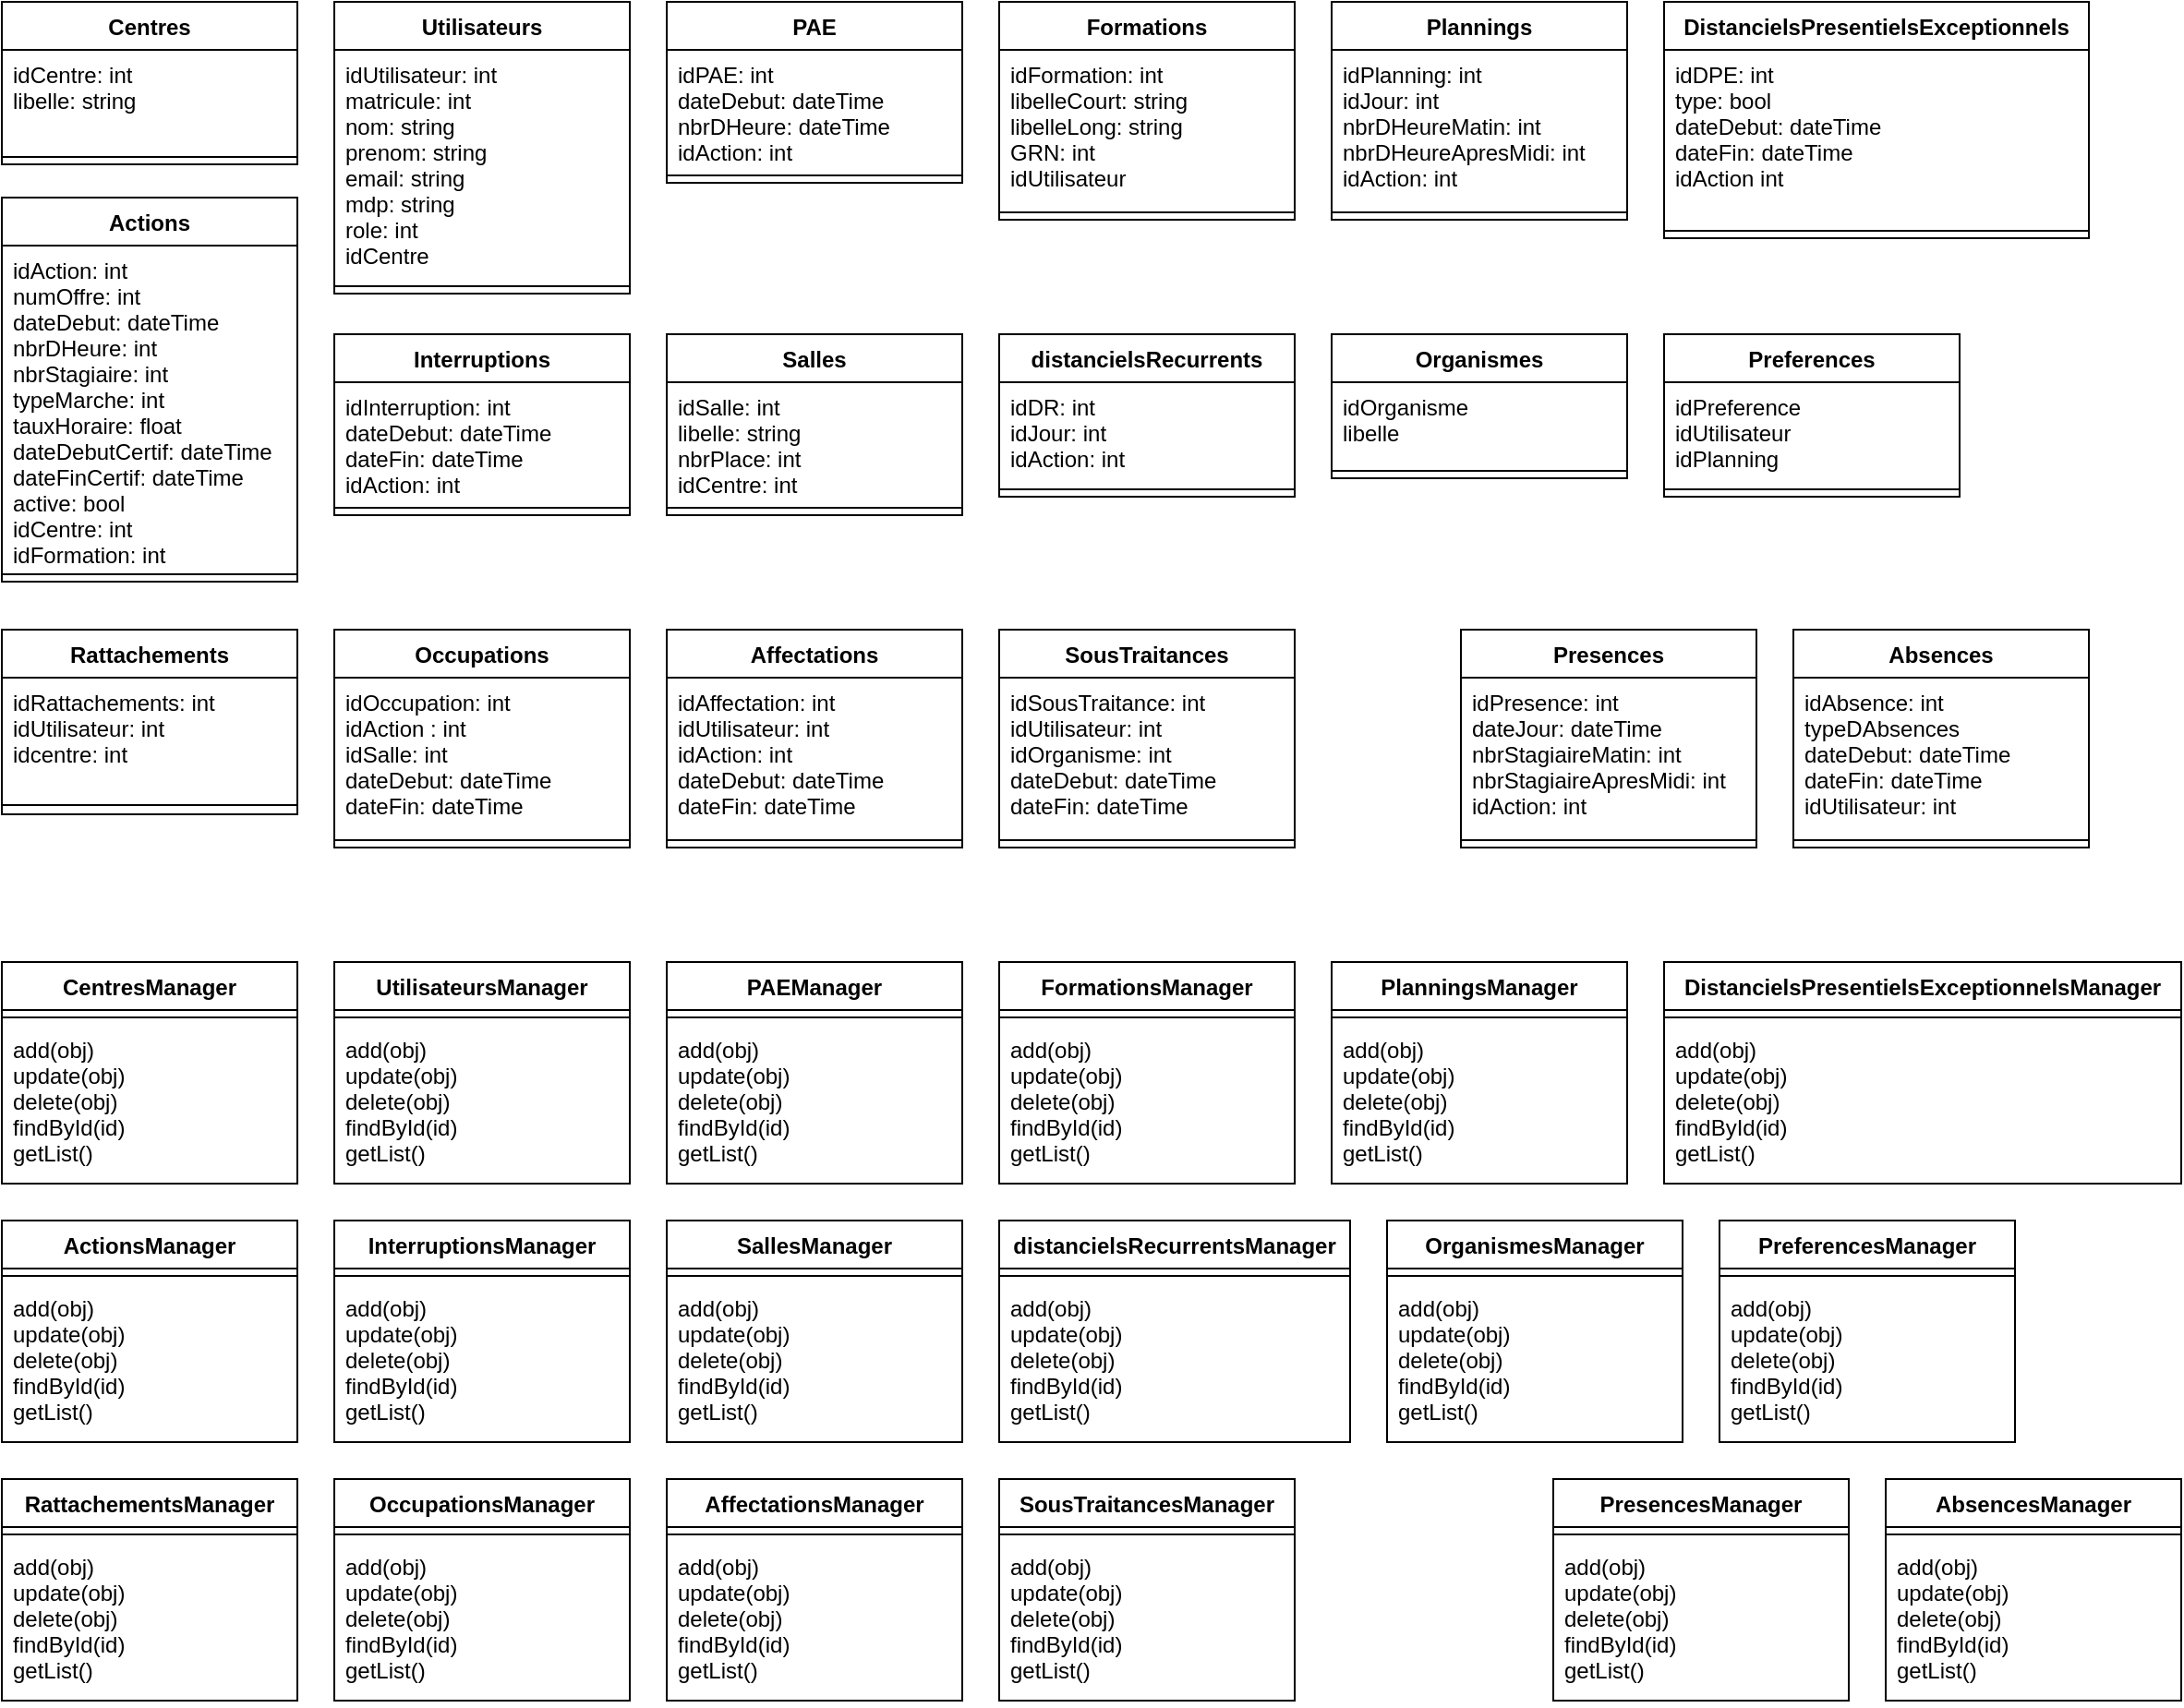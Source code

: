 <mxfile version="17.1.2" type="device"><diagram id="BxADW6wYkedWWXZOBVF4" name="Page-1"><mxGraphModel dx="1354" dy="702" grid="1" gridSize="10" guides="1" tooltips="1" connect="1" arrows="1" fold="1" page="1" pageScale="1" pageWidth="827" pageHeight="1169" math="0" shadow="0"><root><mxCell id="0"/><mxCell id="1" parent="0"/><mxCell id="jS4ET6xMZQ6A-Vi9m1gj-1" value="Centres" style="swimlane;fontStyle=1;align=center;verticalAlign=top;childLayout=stackLayout;horizontal=1;startSize=26;horizontalStack=0;resizeParent=1;resizeParentMax=0;resizeLast=0;collapsible=1;marginBottom=0;" parent="1" vertex="1"><mxGeometry x="20" y="20" width="160" height="88" as="geometry"/></mxCell><mxCell id="jS4ET6xMZQ6A-Vi9m1gj-2" value="idCentre: int&#xA;libelle: string&#xA;" style="text;strokeColor=none;fillColor=none;align=left;verticalAlign=top;spacingLeft=4;spacingRight=4;overflow=hidden;rotatable=0;points=[[0,0.5],[1,0.5]];portConstraint=eastwest;" parent="jS4ET6xMZQ6A-Vi9m1gj-1" vertex="1"><mxGeometry y="26" width="160" height="54" as="geometry"/></mxCell><mxCell id="jS4ET6xMZQ6A-Vi9m1gj-3" value="" style="line;strokeWidth=1;fillColor=none;align=left;verticalAlign=middle;spacingTop=-1;spacingLeft=3;spacingRight=3;rotatable=0;labelPosition=right;points=[];portConstraint=eastwest;" parent="jS4ET6xMZQ6A-Vi9m1gj-1" vertex="1"><mxGeometry y="80" width="160" height="8" as="geometry"/></mxCell><mxCell id="jS4ET6xMZQ6A-Vi9m1gj-5" value="Utilisateurs" style="swimlane;fontStyle=1;align=center;verticalAlign=top;childLayout=stackLayout;horizontal=1;startSize=26;horizontalStack=0;resizeParent=1;resizeParentMax=0;resizeLast=0;collapsible=1;marginBottom=0;" parent="1" vertex="1"><mxGeometry x="200" y="20" width="160" height="158" as="geometry"/></mxCell><mxCell id="jS4ET6xMZQ6A-Vi9m1gj-6" value="idUtilisateur: int&#xA;matricule: int&#xA;nom: string&#xA;prenom: string&#xA;email: string&#xA;mdp: string&#xA;role: int&#xA;idCentre&#xA;" style="text;strokeColor=none;fillColor=none;align=left;verticalAlign=top;spacingLeft=4;spacingRight=4;overflow=hidden;rotatable=0;points=[[0,0.5],[1,0.5]];portConstraint=eastwest;" parent="jS4ET6xMZQ6A-Vi9m1gj-5" vertex="1"><mxGeometry y="26" width="160" height="124" as="geometry"/></mxCell><mxCell id="jS4ET6xMZQ6A-Vi9m1gj-7" value="" style="line;strokeWidth=1;fillColor=none;align=left;verticalAlign=middle;spacingTop=-1;spacingLeft=3;spacingRight=3;rotatable=0;labelPosition=right;points=[];portConstraint=eastwest;" parent="jS4ET6xMZQ6A-Vi9m1gj-5" vertex="1"><mxGeometry y="150" width="160" height="8" as="geometry"/></mxCell><mxCell id="jS4ET6xMZQ6A-Vi9m1gj-9" value="distancielsRecurrents" style="swimlane;fontStyle=1;align=center;verticalAlign=top;childLayout=stackLayout;horizontal=1;startSize=26;horizontalStack=0;resizeParent=1;resizeParentMax=0;resizeLast=0;collapsible=1;marginBottom=0;" parent="1" vertex="1"><mxGeometry x="560" y="200" width="160" height="88" as="geometry"/></mxCell><mxCell id="jS4ET6xMZQ6A-Vi9m1gj-10" value="idDR: int&#xA;idJour: int&#xA;idAction: int&#xA;" style="text;strokeColor=none;fillColor=none;align=left;verticalAlign=top;spacingLeft=4;spacingRight=4;overflow=hidden;rotatable=0;points=[[0,0.5],[1,0.5]];portConstraint=eastwest;" parent="jS4ET6xMZQ6A-Vi9m1gj-9" vertex="1"><mxGeometry y="26" width="160" height="54" as="geometry"/></mxCell><mxCell id="jS4ET6xMZQ6A-Vi9m1gj-11" value="" style="line;strokeWidth=1;fillColor=none;align=left;verticalAlign=middle;spacingTop=-1;spacingLeft=3;spacingRight=3;rotatable=0;labelPosition=right;points=[];portConstraint=eastwest;" parent="jS4ET6xMZQ6A-Vi9m1gj-9" vertex="1"><mxGeometry y="80" width="160" height="8" as="geometry"/></mxCell><mxCell id="jS4ET6xMZQ6A-Vi9m1gj-13" value="Presences" style="swimlane;fontStyle=1;align=center;verticalAlign=top;childLayout=stackLayout;horizontal=1;startSize=26;horizontalStack=0;resizeParent=1;resizeParentMax=0;resizeLast=0;collapsible=1;marginBottom=0;" parent="1" vertex="1"><mxGeometry x="810" y="360" width="160" height="118" as="geometry"/></mxCell><mxCell id="jS4ET6xMZQ6A-Vi9m1gj-14" value="idPresence: int&#xA;dateJour: dateTime&#xA;nbrStagiaireMatin: int&#xA;nbrStagiaireApresMidi: int&#xA;idAction: int&#xA;" style="text;strokeColor=none;fillColor=none;align=left;verticalAlign=top;spacingLeft=4;spacingRight=4;overflow=hidden;rotatable=0;points=[[0,0.5],[1,0.5]];portConstraint=eastwest;" parent="jS4ET6xMZQ6A-Vi9m1gj-13" vertex="1"><mxGeometry y="26" width="160" height="84" as="geometry"/></mxCell><mxCell id="jS4ET6xMZQ6A-Vi9m1gj-15" value="" style="line;strokeWidth=1;fillColor=none;align=left;verticalAlign=middle;spacingTop=-1;spacingLeft=3;spacingRight=3;rotatable=0;labelPosition=right;points=[];portConstraint=eastwest;" parent="jS4ET6xMZQ6A-Vi9m1gj-13" vertex="1"><mxGeometry y="110" width="160" height="8" as="geometry"/></mxCell><mxCell id="jS4ET6xMZQ6A-Vi9m1gj-17" value="DistancielsPresentielsExceptionnels" style="swimlane;fontStyle=1;align=center;verticalAlign=top;childLayout=stackLayout;horizontal=1;startSize=26;horizontalStack=0;resizeParent=1;resizeParentMax=0;resizeLast=0;collapsible=1;marginBottom=0;" parent="1" vertex="1"><mxGeometry x="920" y="20" width="230" height="128" as="geometry"><mxRectangle x="370" y="20" width="240" height="26" as="alternateBounds"/></mxGeometry></mxCell><mxCell id="jS4ET6xMZQ6A-Vi9m1gj-18" value="idDPE: int&#xA;type: bool&#xA;dateDebut: dateTime&#xA;dateFin: dateTime&#xA;idAction int&#xA;" style="text;strokeColor=none;fillColor=none;align=left;verticalAlign=top;spacingLeft=4;spacingRight=4;overflow=hidden;rotatable=0;points=[[0,0.5],[1,0.5]];portConstraint=eastwest;" parent="jS4ET6xMZQ6A-Vi9m1gj-17" vertex="1"><mxGeometry y="26" width="230" height="94" as="geometry"/></mxCell><mxCell id="jS4ET6xMZQ6A-Vi9m1gj-19" value="" style="line;strokeWidth=1;fillColor=none;align=left;verticalAlign=middle;spacingTop=-1;spacingLeft=3;spacingRight=3;rotatable=0;labelPosition=right;points=[];portConstraint=eastwest;" parent="jS4ET6xMZQ6A-Vi9m1gj-17" vertex="1"><mxGeometry y="120" width="230" height="8" as="geometry"/></mxCell><mxCell id="jS4ET6xMZQ6A-Vi9m1gj-21" value="Interruptions" style="swimlane;fontStyle=1;align=center;verticalAlign=top;childLayout=stackLayout;horizontal=1;startSize=26;horizontalStack=0;resizeParent=1;resizeParentMax=0;resizeLast=0;collapsible=1;marginBottom=0;" parent="1" vertex="1"><mxGeometry x="200" y="200" width="160" height="98" as="geometry"/></mxCell><mxCell id="jS4ET6xMZQ6A-Vi9m1gj-22" value="idInterruption: int&#xA;dateDebut: dateTime&#xA;dateFin: dateTime&#xA;idAction: int&#xA;" style="text;strokeColor=none;fillColor=none;align=left;verticalAlign=top;spacingLeft=4;spacingRight=4;overflow=hidden;rotatable=0;points=[[0,0.5],[1,0.5]];portConstraint=eastwest;" parent="jS4ET6xMZQ6A-Vi9m1gj-21" vertex="1"><mxGeometry y="26" width="160" height="64" as="geometry"/></mxCell><mxCell id="jS4ET6xMZQ6A-Vi9m1gj-23" value="" style="line;strokeWidth=1;fillColor=none;align=left;verticalAlign=middle;spacingTop=-1;spacingLeft=3;spacingRight=3;rotatable=0;labelPosition=right;points=[];portConstraint=eastwest;" parent="jS4ET6xMZQ6A-Vi9m1gj-21" vertex="1"><mxGeometry y="90" width="160" height="8" as="geometry"/></mxCell><mxCell id="jS4ET6xMZQ6A-Vi9m1gj-25" value="Absences" style="swimlane;fontStyle=1;align=center;verticalAlign=top;childLayout=stackLayout;horizontal=1;startSize=26;horizontalStack=0;resizeParent=1;resizeParentMax=0;resizeLast=0;collapsible=1;marginBottom=0;" parent="1" vertex="1"><mxGeometry x="990" y="360" width="160" height="118" as="geometry"/></mxCell><mxCell id="jS4ET6xMZQ6A-Vi9m1gj-26" value="idAbsence: int&#xA;typeDAbsences&#xA;dateDebut: dateTime&#xA;dateFin: dateTime&#xA;idUtilisateur: int&#xA;" style="text;strokeColor=none;fillColor=none;align=left;verticalAlign=top;spacingLeft=4;spacingRight=4;overflow=hidden;rotatable=0;points=[[0,0.5],[1,0.5]];portConstraint=eastwest;" parent="jS4ET6xMZQ6A-Vi9m1gj-25" vertex="1"><mxGeometry y="26" width="160" height="84" as="geometry"/></mxCell><mxCell id="jS4ET6xMZQ6A-Vi9m1gj-27" value="" style="line;strokeWidth=1;fillColor=none;align=left;verticalAlign=middle;spacingTop=-1;spacingLeft=3;spacingRight=3;rotatable=0;labelPosition=right;points=[];portConstraint=eastwest;" parent="jS4ET6xMZQ6A-Vi9m1gj-25" vertex="1"><mxGeometry y="110" width="160" height="8" as="geometry"/></mxCell><mxCell id="jS4ET6xMZQ6A-Vi9m1gj-29" value="Formations" style="swimlane;fontStyle=1;align=center;verticalAlign=top;childLayout=stackLayout;horizontal=1;startSize=26;horizontalStack=0;resizeParent=1;resizeParentMax=0;resizeLast=0;collapsible=1;marginBottom=0;" parent="1" vertex="1"><mxGeometry x="560" y="20" width="160" height="118" as="geometry"/></mxCell><mxCell id="jS4ET6xMZQ6A-Vi9m1gj-30" value="idFormation: int&#xA;libelleCourt: string&#xA;libelleLong: string&#xA;GRN: int&#xA;idUtilisateur&#xA;&#xA;" style="text;strokeColor=none;fillColor=none;align=left;verticalAlign=top;spacingLeft=4;spacingRight=4;overflow=hidden;rotatable=0;points=[[0,0.5],[1,0.5]];portConstraint=eastwest;" parent="jS4ET6xMZQ6A-Vi9m1gj-29" vertex="1"><mxGeometry y="26" width="160" height="84" as="geometry"/></mxCell><mxCell id="jS4ET6xMZQ6A-Vi9m1gj-31" value="" style="line;strokeWidth=1;fillColor=none;align=left;verticalAlign=middle;spacingTop=-1;spacingLeft=3;spacingRight=3;rotatable=0;labelPosition=right;points=[];portConstraint=eastwest;" parent="jS4ET6xMZQ6A-Vi9m1gj-29" vertex="1"><mxGeometry y="110" width="160" height="8" as="geometry"/></mxCell><mxCell id="jS4ET6xMZQ6A-Vi9m1gj-33" value="Plannings" style="swimlane;fontStyle=1;align=center;verticalAlign=top;childLayout=stackLayout;horizontal=1;startSize=26;horizontalStack=0;resizeParent=1;resizeParentMax=0;resizeLast=0;collapsible=1;marginBottom=0;" parent="1" vertex="1"><mxGeometry x="740" y="20" width="160" height="118" as="geometry"/></mxCell><mxCell id="jS4ET6xMZQ6A-Vi9m1gj-34" value="idPlanning: int&#xA;idJour: int&#xA;nbrDHeureMatin: int&#xA;nbrDHeureApresMidi: int&#xA;idAction: int&#xA;" style="text;strokeColor=none;fillColor=none;align=left;verticalAlign=top;spacingLeft=4;spacingRight=4;overflow=hidden;rotatable=0;points=[[0,0.5],[1,0.5]];portConstraint=eastwest;" parent="jS4ET6xMZQ6A-Vi9m1gj-33" vertex="1"><mxGeometry y="26" width="160" height="84" as="geometry"/></mxCell><mxCell id="jS4ET6xMZQ6A-Vi9m1gj-35" value="" style="line;strokeWidth=1;fillColor=none;align=left;verticalAlign=middle;spacingTop=-1;spacingLeft=3;spacingRight=3;rotatable=0;labelPosition=right;points=[];portConstraint=eastwest;" parent="jS4ET6xMZQ6A-Vi9m1gj-33" vertex="1"><mxGeometry y="110" width="160" height="8" as="geometry"/></mxCell><mxCell id="jS4ET6xMZQ6A-Vi9m1gj-37" value="Rattachements" style="swimlane;fontStyle=1;align=center;verticalAlign=top;childLayout=stackLayout;horizontal=1;startSize=26;horizontalStack=0;resizeParent=1;resizeParentMax=0;resizeLast=0;collapsible=1;marginBottom=0;" parent="1" vertex="1"><mxGeometry x="20" y="360" width="160" height="100" as="geometry"/></mxCell><mxCell id="jS4ET6xMZQ6A-Vi9m1gj-38" value="idRattachements: int&#xA;idUtilisateur: int&#xA;idcentre: int&#xA;" style="text;strokeColor=none;fillColor=none;align=left;verticalAlign=top;spacingLeft=4;spacingRight=4;overflow=hidden;rotatable=0;points=[[0,0.5],[1,0.5]];portConstraint=eastwest;" parent="jS4ET6xMZQ6A-Vi9m1gj-37" vertex="1"><mxGeometry y="26" width="160" height="64" as="geometry"/></mxCell><mxCell id="jS4ET6xMZQ6A-Vi9m1gj-39" value="" style="line;strokeWidth=1;fillColor=none;align=left;verticalAlign=middle;spacingTop=-1;spacingLeft=3;spacingRight=3;rotatable=0;labelPosition=right;points=[];portConstraint=eastwest;" parent="jS4ET6xMZQ6A-Vi9m1gj-37" vertex="1"><mxGeometry y="90" width="160" height="10" as="geometry"/></mxCell><mxCell id="jS4ET6xMZQ6A-Vi9m1gj-41" value="Salles" style="swimlane;fontStyle=1;align=center;verticalAlign=top;childLayout=stackLayout;horizontal=1;startSize=26;horizontalStack=0;resizeParent=1;resizeParentMax=0;resizeLast=0;collapsible=1;marginBottom=0;" parent="1" vertex="1"><mxGeometry x="380" y="200" width="160" height="98" as="geometry"/></mxCell><mxCell id="jS4ET6xMZQ6A-Vi9m1gj-42" value="idSalle: int&#xA;libelle: string&#xA;nbrPlace: int&#xA;idCentre: int&#xA;" style="text;strokeColor=none;fillColor=none;align=left;verticalAlign=top;spacingLeft=4;spacingRight=4;overflow=hidden;rotatable=0;points=[[0,0.5],[1,0.5]];portConstraint=eastwest;" parent="jS4ET6xMZQ6A-Vi9m1gj-41" vertex="1"><mxGeometry y="26" width="160" height="64" as="geometry"/></mxCell><mxCell id="jS4ET6xMZQ6A-Vi9m1gj-43" value="" style="line;strokeWidth=1;fillColor=none;align=left;verticalAlign=middle;spacingTop=-1;spacingLeft=3;spacingRight=3;rotatable=0;labelPosition=right;points=[];portConstraint=eastwest;" parent="jS4ET6xMZQ6A-Vi9m1gj-41" vertex="1"><mxGeometry y="90" width="160" height="8" as="geometry"/></mxCell><mxCell id="jS4ET6xMZQ6A-Vi9m1gj-45" value="PAE" style="swimlane;fontStyle=1;align=center;verticalAlign=top;childLayout=stackLayout;horizontal=1;startSize=26;horizontalStack=0;resizeParent=1;resizeParentMax=0;resizeLast=0;collapsible=1;marginBottom=0;" parent="1" vertex="1"><mxGeometry x="380" y="20" width="160" height="98" as="geometry"/></mxCell><mxCell id="jS4ET6xMZQ6A-Vi9m1gj-46" value="idPAE: int&#xA;dateDebut: dateTime&#xA;nbrDHeure: dateTime&#xA;idAction: int&#xA;" style="text;strokeColor=none;fillColor=none;align=left;verticalAlign=top;spacingLeft=4;spacingRight=4;overflow=hidden;rotatable=0;points=[[0,0.5],[1,0.5]];portConstraint=eastwest;" parent="jS4ET6xMZQ6A-Vi9m1gj-45" vertex="1"><mxGeometry y="26" width="160" height="64" as="geometry"/></mxCell><mxCell id="jS4ET6xMZQ6A-Vi9m1gj-47" value="" style="line;strokeWidth=1;fillColor=none;align=left;verticalAlign=middle;spacingTop=-1;spacingLeft=3;spacingRight=3;rotatable=0;labelPosition=right;points=[];portConstraint=eastwest;" parent="jS4ET6xMZQ6A-Vi9m1gj-45" vertex="1"><mxGeometry y="90" width="160" height="8" as="geometry"/></mxCell><mxCell id="jS4ET6xMZQ6A-Vi9m1gj-49" value="Occupations" style="swimlane;fontStyle=1;align=center;verticalAlign=top;childLayout=stackLayout;horizontal=1;startSize=26;horizontalStack=0;resizeParent=1;resizeParentMax=0;resizeLast=0;collapsible=1;marginBottom=0;" parent="1" vertex="1"><mxGeometry x="200" y="360" width="160" height="118" as="geometry"/></mxCell><mxCell id="jS4ET6xMZQ6A-Vi9m1gj-50" value="idOccupation: int&#xA;idAction : int&#xA;idSalle: int&#xA;dateDebut: dateTime&#xA;dateFin: dateTime&#xA;" style="text;strokeColor=none;fillColor=none;align=left;verticalAlign=top;spacingLeft=4;spacingRight=4;overflow=hidden;rotatable=0;points=[[0,0.5],[1,0.5]];portConstraint=eastwest;" parent="jS4ET6xMZQ6A-Vi9m1gj-49" vertex="1"><mxGeometry y="26" width="160" height="84" as="geometry"/></mxCell><mxCell id="jS4ET6xMZQ6A-Vi9m1gj-51" value="" style="line;strokeWidth=1;fillColor=none;align=left;verticalAlign=middle;spacingTop=-1;spacingLeft=3;spacingRight=3;rotatable=0;labelPosition=right;points=[];portConstraint=eastwest;" parent="jS4ET6xMZQ6A-Vi9m1gj-49" vertex="1"><mxGeometry y="110" width="160" height="8" as="geometry"/></mxCell><mxCell id="jS4ET6xMZQ6A-Vi9m1gj-53" value="Organismes" style="swimlane;fontStyle=1;align=center;verticalAlign=top;childLayout=stackLayout;horizontal=1;startSize=26;horizontalStack=0;resizeParent=1;resizeParentMax=0;resizeLast=0;collapsible=1;marginBottom=0;" parent="1" vertex="1"><mxGeometry x="740" y="200" width="160" height="78" as="geometry"/></mxCell><mxCell id="jS4ET6xMZQ6A-Vi9m1gj-54" value="idOrganisme&#xA;libelle&#xA;" style="text;strokeColor=none;fillColor=none;align=left;verticalAlign=top;spacingLeft=4;spacingRight=4;overflow=hidden;rotatable=0;points=[[0,0.5],[1,0.5]];portConstraint=eastwest;" parent="jS4ET6xMZQ6A-Vi9m1gj-53" vertex="1"><mxGeometry y="26" width="160" height="44" as="geometry"/></mxCell><mxCell id="jS4ET6xMZQ6A-Vi9m1gj-55" value="" style="line;strokeWidth=1;fillColor=none;align=left;verticalAlign=middle;spacingTop=-1;spacingLeft=3;spacingRight=3;rotatable=0;labelPosition=right;points=[];portConstraint=eastwest;" parent="jS4ET6xMZQ6A-Vi9m1gj-53" vertex="1"><mxGeometry y="70" width="160" height="8" as="geometry"/></mxCell><mxCell id="jS4ET6xMZQ6A-Vi9m1gj-57" value="SousTraitances" style="swimlane;fontStyle=1;align=center;verticalAlign=top;childLayout=stackLayout;horizontal=1;startSize=26;horizontalStack=0;resizeParent=1;resizeParentMax=0;resizeLast=0;collapsible=1;marginBottom=0;" parent="1" vertex="1"><mxGeometry x="560" y="360" width="160" height="118" as="geometry"/></mxCell><mxCell id="jS4ET6xMZQ6A-Vi9m1gj-58" value="idSousTraitance: int&#xA;idUtilisateur: int&#xA;idOrganisme: int&#xA;dateDebut: dateTime&#xA;dateFin: dateTime&#xA;" style="text;strokeColor=none;fillColor=none;align=left;verticalAlign=top;spacingLeft=4;spacingRight=4;overflow=hidden;rotatable=0;points=[[0,0.5],[1,0.5]];portConstraint=eastwest;" parent="jS4ET6xMZQ6A-Vi9m1gj-57" vertex="1"><mxGeometry y="26" width="160" height="84" as="geometry"/></mxCell><mxCell id="jS4ET6xMZQ6A-Vi9m1gj-59" value="" style="line;strokeWidth=1;fillColor=none;align=left;verticalAlign=middle;spacingTop=-1;spacingLeft=3;spacingRight=3;rotatable=0;labelPosition=right;points=[];portConstraint=eastwest;" parent="jS4ET6xMZQ6A-Vi9m1gj-57" vertex="1"><mxGeometry y="110" width="160" height="8" as="geometry"/></mxCell><mxCell id="jS4ET6xMZQ6A-Vi9m1gj-61" value="Affectations" style="swimlane;fontStyle=1;align=center;verticalAlign=top;childLayout=stackLayout;horizontal=1;startSize=26;horizontalStack=0;resizeParent=1;resizeParentMax=0;resizeLast=0;collapsible=1;marginBottom=0;" parent="1" vertex="1"><mxGeometry x="380" y="360" width="160" height="118" as="geometry"/></mxCell><mxCell id="jS4ET6xMZQ6A-Vi9m1gj-62" value="idAffectation: int&#xA;idUtilisateur: int&#xA;idAction: int&#xA;dateDebut: dateTime&#xA;dateFin: dateTime&#xA;" style="text;strokeColor=none;fillColor=none;align=left;verticalAlign=top;spacingLeft=4;spacingRight=4;overflow=hidden;rotatable=0;points=[[0,0.5],[1,0.5]];portConstraint=eastwest;" parent="jS4ET6xMZQ6A-Vi9m1gj-61" vertex="1"><mxGeometry y="26" width="160" height="84" as="geometry"/></mxCell><mxCell id="jS4ET6xMZQ6A-Vi9m1gj-63" value="" style="line;strokeWidth=1;fillColor=none;align=left;verticalAlign=middle;spacingTop=-1;spacingLeft=3;spacingRight=3;rotatable=0;labelPosition=right;points=[];portConstraint=eastwest;" parent="jS4ET6xMZQ6A-Vi9m1gj-61" vertex="1"><mxGeometry y="110" width="160" height="8" as="geometry"/></mxCell><mxCell id="jS4ET6xMZQ6A-Vi9m1gj-69" value="Actions" style="swimlane;fontStyle=1;align=center;verticalAlign=top;childLayout=stackLayout;horizontal=1;startSize=26;horizontalStack=0;resizeParent=1;resizeParentMax=0;resizeLast=0;collapsible=1;marginBottom=0;" parent="1" vertex="1"><mxGeometry x="20" y="126" width="160" height="208" as="geometry"/></mxCell><mxCell id="jS4ET6xMZQ6A-Vi9m1gj-70" value="idAction: int&#xA;numOffre: int&#xA;dateDebut: dateTime&#xA;nbrDHeure: int&#xA;nbrStagiaire: int&#xA;typeMarche: int&#xA;tauxHoraire: float&#xA;dateDebutCertif: dateTime&#xA;dateFinCertif: dateTime&#xA;active: bool&#xA;idCentre: int&#xA;idFormation: int" style="text;strokeColor=none;fillColor=none;align=left;verticalAlign=top;spacingLeft=4;spacingRight=4;overflow=hidden;rotatable=0;points=[[0,0.5],[1,0.5]];portConstraint=eastwest;" parent="jS4ET6xMZQ6A-Vi9m1gj-69" vertex="1"><mxGeometry y="26" width="160" height="174" as="geometry"/></mxCell><mxCell id="jS4ET6xMZQ6A-Vi9m1gj-71" value="" style="line;strokeWidth=1;fillColor=none;align=left;verticalAlign=middle;spacingTop=-1;spacingLeft=3;spacingRight=3;rotatable=0;labelPosition=right;points=[];portConstraint=eastwest;" parent="jS4ET6xMZQ6A-Vi9m1gj-69" vertex="1"><mxGeometry y="200" width="160" height="8" as="geometry"/></mxCell><mxCell id="7Jw7ezDQglu6Yyi3U1EE-1" value="CentresManager" style="swimlane;fontStyle=1;align=center;verticalAlign=top;childLayout=stackLayout;horizontal=1;startSize=26;horizontalStack=0;resizeParent=1;resizeParentMax=0;resizeLast=0;collapsible=1;marginBottom=0;" vertex="1" parent="1"><mxGeometry x="20" y="540" width="160" height="120" as="geometry"/></mxCell><mxCell id="7Jw7ezDQglu6Yyi3U1EE-3" value="" style="line;strokeWidth=1;fillColor=none;align=left;verticalAlign=middle;spacingTop=-1;spacingLeft=3;spacingRight=3;rotatable=0;labelPosition=right;points=[];portConstraint=eastwest;" vertex="1" parent="7Jw7ezDQglu6Yyi3U1EE-1"><mxGeometry y="26" width="160" height="8" as="geometry"/></mxCell><mxCell id="7Jw7ezDQglu6Yyi3U1EE-4" value="add(obj)&#xA;update(obj)&#xA;delete(obj)&#xA;findById(id)&#xA;getList()&#xA;" style="text;strokeColor=none;fillColor=none;align=left;verticalAlign=top;spacingLeft=4;spacingRight=4;overflow=hidden;rotatable=0;points=[[0,0.5],[1,0.5]];portConstraint=eastwest;" vertex="1" parent="7Jw7ezDQglu6Yyi3U1EE-1"><mxGeometry y="34" width="160" height="86" as="geometry"/></mxCell><mxCell id="7Jw7ezDQglu6Yyi3U1EE-5" value="ActionsManager" style="swimlane;fontStyle=1;align=center;verticalAlign=top;childLayout=stackLayout;horizontal=1;startSize=26;horizontalStack=0;resizeParent=1;resizeParentMax=0;resizeLast=0;collapsible=1;marginBottom=0;" vertex="1" parent="1"><mxGeometry x="20" y="680" width="160" height="120" as="geometry"/></mxCell><mxCell id="7Jw7ezDQglu6Yyi3U1EE-6" value="" style="line;strokeWidth=1;fillColor=none;align=left;verticalAlign=middle;spacingTop=-1;spacingLeft=3;spacingRight=3;rotatable=0;labelPosition=right;points=[];portConstraint=eastwest;" vertex="1" parent="7Jw7ezDQglu6Yyi3U1EE-5"><mxGeometry y="26" width="160" height="8" as="geometry"/></mxCell><mxCell id="7Jw7ezDQglu6Yyi3U1EE-7" value="add(obj)&#xA;update(obj)&#xA;delete(obj)&#xA;findById(id)&#xA;getList()&#xA;" style="text;strokeColor=none;fillColor=none;align=left;verticalAlign=top;spacingLeft=4;spacingRight=4;overflow=hidden;rotatable=0;points=[[0,0.5],[1,0.5]];portConstraint=eastwest;" vertex="1" parent="7Jw7ezDQglu6Yyi3U1EE-5"><mxGeometry y="34" width="160" height="86" as="geometry"/></mxCell><mxCell id="7Jw7ezDQglu6Yyi3U1EE-8" value="RattachementsManager" style="swimlane;fontStyle=1;align=center;verticalAlign=top;childLayout=stackLayout;horizontal=1;startSize=26;horizontalStack=0;resizeParent=1;resizeParentMax=0;resizeLast=0;collapsible=1;marginBottom=0;" vertex="1" parent="1"><mxGeometry x="20" y="820" width="160" height="120" as="geometry"/></mxCell><mxCell id="7Jw7ezDQglu6Yyi3U1EE-9" value="" style="line;strokeWidth=1;fillColor=none;align=left;verticalAlign=middle;spacingTop=-1;spacingLeft=3;spacingRight=3;rotatable=0;labelPosition=right;points=[];portConstraint=eastwest;" vertex="1" parent="7Jw7ezDQglu6Yyi3U1EE-8"><mxGeometry y="26" width="160" height="8" as="geometry"/></mxCell><mxCell id="7Jw7ezDQglu6Yyi3U1EE-10" value="add(obj)&#xA;update(obj)&#xA;delete(obj)&#xA;findById(id)&#xA;getList()&#xA;" style="text;strokeColor=none;fillColor=none;align=left;verticalAlign=top;spacingLeft=4;spacingRight=4;overflow=hidden;rotatable=0;points=[[0,0.5],[1,0.5]];portConstraint=eastwest;" vertex="1" parent="7Jw7ezDQglu6Yyi3U1EE-8"><mxGeometry y="34" width="160" height="86" as="geometry"/></mxCell><mxCell id="7Jw7ezDQglu6Yyi3U1EE-11" value="OccupationsManager" style="swimlane;fontStyle=1;align=center;verticalAlign=top;childLayout=stackLayout;horizontal=1;startSize=26;horizontalStack=0;resizeParent=1;resizeParentMax=0;resizeLast=0;collapsible=1;marginBottom=0;" vertex="1" parent="1"><mxGeometry x="200" y="820" width="160" height="120" as="geometry"/></mxCell><mxCell id="7Jw7ezDQglu6Yyi3U1EE-12" value="" style="line;strokeWidth=1;fillColor=none;align=left;verticalAlign=middle;spacingTop=-1;spacingLeft=3;spacingRight=3;rotatable=0;labelPosition=right;points=[];portConstraint=eastwest;" vertex="1" parent="7Jw7ezDQglu6Yyi3U1EE-11"><mxGeometry y="26" width="160" height="8" as="geometry"/></mxCell><mxCell id="7Jw7ezDQglu6Yyi3U1EE-13" value="add(obj)&#xA;update(obj)&#xA;delete(obj)&#xA;findById(id)&#xA;getList()&#xA;" style="text;strokeColor=none;fillColor=none;align=left;verticalAlign=top;spacingLeft=4;spacingRight=4;overflow=hidden;rotatable=0;points=[[0,0.5],[1,0.5]];portConstraint=eastwest;" vertex="1" parent="7Jw7ezDQglu6Yyi3U1EE-11"><mxGeometry y="34" width="160" height="86" as="geometry"/></mxCell><mxCell id="7Jw7ezDQglu6Yyi3U1EE-14" value="AffectationsManager" style="swimlane;fontStyle=1;align=center;verticalAlign=top;childLayout=stackLayout;horizontal=1;startSize=26;horizontalStack=0;resizeParent=1;resizeParentMax=0;resizeLast=0;collapsible=1;marginBottom=0;" vertex="1" parent="1"><mxGeometry x="380" y="820" width="160" height="120" as="geometry"/></mxCell><mxCell id="7Jw7ezDQglu6Yyi3U1EE-15" value="" style="line;strokeWidth=1;fillColor=none;align=left;verticalAlign=middle;spacingTop=-1;spacingLeft=3;spacingRight=3;rotatable=0;labelPosition=right;points=[];portConstraint=eastwest;" vertex="1" parent="7Jw7ezDQglu6Yyi3U1EE-14"><mxGeometry y="26" width="160" height="8" as="geometry"/></mxCell><mxCell id="7Jw7ezDQglu6Yyi3U1EE-16" value="add(obj)&#xA;update(obj)&#xA;delete(obj)&#xA;findById(id)&#xA;getList()&#xA;" style="text;strokeColor=none;fillColor=none;align=left;verticalAlign=top;spacingLeft=4;spacingRight=4;overflow=hidden;rotatable=0;points=[[0,0.5],[1,0.5]];portConstraint=eastwest;" vertex="1" parent="7Jw7ezDQglu6Yyi3U1EE-14"><mxGeometry y="34" width="160" height="86" as="geometry"/></mxCell><mxCell id="7Jw7ezDQglu6Yyi3U1EE-17" value="SousTraitancesManager" style="swimlane;fontStyle=1;align=center;verticalAlign=top;childLayout=stackLayout;horizontal=1;startSize=26;horizontalStack=0;resizeParent=1;resizeParentMax=0;resizeLast=0;collapsible=1;marginBottom=0;" vertex="1" parent="1"><mxGeometry x="560" y="820" width="160" height="120" as="geometry"/></mxCell><mxCell id="7Jw7ezDQglu6Yyi3U1EE-18" value="" style="line;strokeWidth=1;fillColor=none;align=left;verticalAlign=middle;spacingTop=-1;spacingLeft=3;spacingRight=3;rotatable=0;labelPosition=right;points=[];portConstraint=eastwest;" vertex="1" parent="7Jw7ezDQglu6Yyi3U1EE-17"><mxGeometry y="26" width="160" height="8" as="geometry"/></mxCell><mxCell id="7Jw7ezDQglu6Yyi3U1EE-19" value="add(obj)&#xA;update(obj)&#xA;delete(obj)&#xA;findById(id)&#xA;getList()&#xA;" style="text;strokeColor=none;fillColor=none;align=left;verticalAlign=top;spacingLeft=4;spacingRight=4;overflow=hidden;rotatable=0;points=[[0,0.5],[1,0.5]];portConstraint=eastwest;" vertex="1" parent="7Jw7ezDQglu6Yyi3U1EE-17"><mxGeometry y="34" width="160" height="86" as="geometry"/></mxCell><mxCell id="7Jw7ezDQglu6Yyi3U1EE-23" value="InterruptionsManager" style="swimlane;fontStyle=1;align=center;verticalAlign=top;childLayout=stackLayout;horizontal=1;startSize=26;horizontalStack=0;resizeParent=1;resizeParentMax=0;resizeLast=0;collapsible=1;marginBottom=0;" vertex="1" parent="1"><mxGeometry x="200" y="680" width="160" height="120" as="geometry"/></mxCell><mxCell id="7Jw7ezDQglu6Yyi3U1EE-24" value="" style="line;strokeWidth=1;fillColor=none;align=left;verticalAlign=middle;spacingTop=-1;spacingLeft=3;spacingRight=3;rotatable=0;labelPosition=right;points=[];portConstraint=eastwest;" vertex="1" parent="7Jw7ezDQglu6Yyi3U1EE-23"><mxGeometry y="26" width="160" height="8" as="geometry"/></mxCell><mxCell id="7Jw7ezDQglu6Yyi3U1EE-25" value="add(obj)&#xA;update(obj)&#xA;delete(obj)&#xA;findById(id)&#xA;getList()&#xA;" style="text;strokeColor=none;fillColor=none;align=left;verticalAlign=top;spacingLeft=4;spacingRight=4;overflow=hidden;rotatable=0;points=[[0,0.5],[1,0.5]];portConstraint=eastwest;" vertex="1" parent="7Jw7ezDQglu6Yyi3U1EE-23"><mxGeometry y="34" width="160" height="86" as="geometry"/></mxCell><mxCell id="7Jw7ezDQglu6Yyi3U1EE-26" value="SallesManager" style="swimlane;fontStyle=1;align=center;verticalAlign=top;childLayout=stackLayout;horizontal=1;startSize=26;horizontalStack=0;resizeParent=1;resizeParentMax=0;resizeLast=0;collapsible=1;marginBottom=0;" vertex="1" parent="1"><mxGeometry x="380" y="680" width="160" height="120" as="geometry"/></mxCell><mxCell id="7Jw7ezDQglu6Yyi3U1EE-27" value="" style="line;strokeWidth=1;fillColor=none;align=left;verticalAlign=middle;spacingTop=-1;spacingLeft=3;spacingRight=3;rotatable=0;labelPosition=right;points=[];portConstraint=eastwest;" vertex="1" parent="7Jw7ezDQglu6Yyi3U1EE-26"><mxGeometry y="26" width="160" height="8" as="geometry"/></mxCell><mxCell id="7Jw7ezDQglu6Yyi3U1EE-28" value="add(obj)&#xA;update(obj)&#xA;delete(obj)&#xA;findById(id)&#xA;getList()&#xA;" style="text;strokeColor=none;fillColor=none;align=left;verticalAlign=top;spacingLeft=4;spacingRight=4;overflow=hidden;rotatable=0;points=[[0,0.5],[1,0.5]];portConstraint=eastwest;" vertex="1" parent="7Jw7ezDQglu6Yyi3U1EE-26"><mxGeometry y="34" width="160" height="86" as="geometry"/></mxCell><mxCell id="7Jw7ezDQglu6Yyi3U1EE-29" value="distancielsRecurrentsManager" style="swimlane;fontStyle=1;align=center;verticalAlign=top;childLayout=stackLayout;horizontal=1;startSize=26;horizontalStack=0;resizeParent=1;resizeParentMax=0;resizeLast=0;collapsible=1;marginBottom=0;" vertex="1" parent="1"><mxGeometry x="560" y="680" width="190" height="120" as="geometry"/></mxCell><mxCell id="7Jw7ezDQglu6Yyi3U1EE-30" value="" style="line;strokeWidth=1;fillColor=none;align=left;verticalAlign=middle;spacingTop=-1;spacingLeft=3;spacingRight=3;rotatable=0;labelPosition=right;points=[];portConstraint=eastwest;" vertex="1" parent="7Jw7ezDQglu6Yyi3U1EE-29"><mxGeometry y="26" width="190" height="8" as="geometry"/></mxCell><mxCell id="7Jw7ezDQglu6Yyi3U1EE-31" value="add(obj)&#xA;update(obj)&#xA;delete(obj)&#xA;findById(id)&#xA;getList()&#xA;" style="text;strokeColor=none;fillColor=none;align=left;verticalAlign=top;spacingLeft=4;spacingRight=4;overflow=hidden;rotatable=0;points=[[0,0.5],[1,0.5]];portConstraint=eastwest;" vertex="1" parent="7Jw7ezDQglu6Yyi3U1EE-29"><mxGeometry y="34" width="190" height="86" as="geometry"/></mxCell><mxCell id="7Jw7ezDQglu6Yyi3U1EE-32" value="OrganismesManager" style="swimlane;fontStyle=1;align=center;verticalAlign=top;childLayout=stackLayout;horizontal=1;startSize=26;horizontalStack=0;resizeParent=1;resizeParentMax=0;resizeLast=0;collapsible=1;marginBottom=0;" vertex="1" parent="1"><mxGeometry x="770" y="680" width="160" height="120" as="geometry"/></mxCell><mxCell id="7Jw7ezDQglu6Yyi3U1EE-33" value="" style="line;strokeWidth=1;fillColor=none;align=left;verticalAlign=middle;spacingTop=-1;spacingLeft=3;spacingRight=3;rotatable=0;labelPosition=right;points=[];portConstraint=eastwest;" vertex="1" parent="7Jw7ezDQglu6Yyi3U1EE-32"><mxGeometry y="26" width="160" height="8" as="geometry"/></mxCell><mxCell id="7Jw7ezDQglu6Yyi3U1EE-34" value="add(obj)&#xA;update(obj)&#xA;delete(obj)&#xA;findById(id)&#xA;getList()&#xA;" style="text;strokeColor=none;fillColor=none;align=left;verticalAlign=top;spacingLeft=4;spacingRight=4;overflow=hidden;rotatable=0;points=[[0,0.5],[1,0.5]];portConstraint=eastwest;" vertex="1" parent="7Jw7ezDQglu6Yyi3U1EE-32"><mxGeometry y="34" width="160" height="86" as="geometry"/></mxCell><mxCell id="7Jw7ezDQglu6Yyi3U1EE-35" value="PresencesManager" style="swimlane;fontStyle=1;align=center;verticalAlign=top;childLayout=stackLayout;horizontal=1;startSize=26;horizontalStack=0;resizeParent=1;resizeParentMax=0;resizeLast=0;collapsible=1;marginBottom=0;" vertex="1" parent="1"><mxGeometry x="860" y="820" width="160" height="120" as="geometry"/></mxCell><mxCell id="7Jw7ezDQglu6Yyi3U1EE-36" value="" style="line;strokeWidth=1;fillColor=none;align=left;verticalAlign=middle;spacingTop=-1;spacingLeft=3;spacingRight=3;rotatable=0;labelPosition=right;points=[];portConstraint=eastwest;" vertex="1" parent="7Jw7ezDQglu6Yyi3U1EE-35"><mxGeometry y="26" width="160" height="8" as="geometry"/></mxCell><mxCell id="7Jw7ezDQglu6Yyi3U1EE-37" value="add(obj)&#xA;update(obj)&#xA;delete(obj)&#xA;findById(id)&#xA;getList()&#xA;" style="text;strokeColor=none;fillColor=none;align=left;verticalAlign=top;spacingLeft=4;spacingRight=4;overflow=hidden;rotatable=0;points=[[0,0.5],[1,0.5]];portConstraint=eastwest;" vertex="1" parent="7Jw7ezDQglu6Yyi3U1EE-35"><mxGeometry y="34" width="160" height="86" as="geometry"/></mxCell><mxCell id="7Jw7ezDQglu6Yyi3U1EE-38" value="UtilisateursManager" style="swimlane;fontStyle=1;align=center;verticalAlign=top;childLayout=stackLayout;horizontal=1;startSize=26;horizontalStack=0;resizeParent=1;resizeParentMax=0;resizeLast=0;collapsible=1;marginBottom=0;" vertex="1" parent="1"><mxGeometry x="200" y="540" width="160" height="120" as="geometry"/></mxCell><mxCell id="7Jw7ezDQglu6Yyi3U1EE-39" value="" style="line;strokeWidth=1;fillColor=none;align=left;verticalAlign=middle;spacingTop=-1;spacingLeft=3;spacingRight=3;rotatable=0;labelPosition=right;points=[];portConstraint=eastwest;" vertex="1" parent="7Jw7ezDQglu6Yyi3U1EE-38"><mxGeometry y="26" width="160" height="8" as="geometry"/></mxCell><mxCell id="7Jw7ezDQglu6Yyi3U1EE-40" value="add(obj)&#xA;update(obj)&#xA;delete(obj)&#xA;findById(id)&#xA;getList()&#xA;" style="text;strokeColor=none;fillColor=none;align=left;verticalAlign=top;spacingLeft=4;spacingRight=4;overflow=hidden;rotatable=0;points=[[0,0.5],[1,0.5]];portConstraint=eastwest;" vertex="1" parent="7Jw7ezDQglu6Yyi3U1EE-38"><mxGeometry y="34" width="160" height="86" as="geometry"/></mxCell><mxCell id="7Jw7ezDQglu6Yyi3U1EE-41" value="PAEManager" style="swimlane;fontStyle=1;align=center;verticalAlign=top;childLayout=stackLayout;horizontal=1;startSize=26;horizontalStack=0;resizeParent=1;resizeParentMax=0;resizeLast=0;collapsible=1;marginBottom=0;" vertex="1" parent="1"><mxGeometry x="380" y="540" width="160" height="120" as="geometry"/></mxCell><mxCell id="7Jw7ezDQglu6Yyi3U1EE-42" value="" style="line;strokeWidth=1;fillColor=none;align=left;verticalAlign=middle;spacingTop=-1;spacingLeft=3;spacingRight=3;rotatable=0;labelPosition=right;points=[];portConstraint=eastwest;" vertex="1" parent="7Jw7ezDQglu6Yyi3U1EE-41"><mxGeometry y="26" width="160" height="8" as="geometry"/></mxCell><mxCell id="7Jw7ezDQglu6Yyi3U1EE-43" value="add(obj)&#xA;update(obj)&#xA;delete(obj)&#xA;findById(id)&#xA;getList()&#xA;" style="text;strokeColor=none;fillColor=none;align=left;verticalAlign=top;spacingLeft=4;spacingRight=4;overflow=hidden;rotatable=0;points=[[0,0.5],[1,0.5]];portConstraint=eastwest;" vertex="1" parent="7Jw7ezDQglu6Yyi3U1EE-41"><mxGeometry y="34" width="160" height="86" as="geometry"/></mxCell><mxCell id="7Jw7ezDQglu6Yyi3U1EE-44" value="FormationsManager" style="swimlane;fontStyle=1;align=center;verticalAlign=top;childLayout=stackLayout;horizontal=1;startSize=26;horizontalStack=0;resizeParent=1;resizeParentMax=0;resizeLast=0;collapsible=1;marginBottom=0;" vertex="1" parent="1"><mxGeometry x="560" y="540" width="160" height="120" as="geometry"/></mxCell><mxCell id="7Jw7ezDQglu6Yyi3U1EE-45" value="" style="line;strokeWidth=1;fillColor=none;align=left;verticalAlign=middle;spacingTop=-1;spacingLeft=3;spacingRight=3;rotatable=0;labelPosition=right;points=[];portConstraint=eastwest;" vertex="1" parent="7Jw7ezDQglu6Yyi3U1EE-44"><mxGeometry y="26" width="160" height="8" as="geometry"/></mxCell><mxCell id="7Jw7ezDQglu6Yyi3U1EE-46" value="add(obj)&#xA;update(obj)&#xA;delete(obj)&#xA;findById(id)&#xA;getList()&#xA;" style="text;strokeColor=none;fillColor=none;align=left;verticalAlign=top;spacingLeft=4;spacingRight=4;overflow=hidden;rotatable=0;points=[[0,0.5],[1,0.5]];portConstraint=eastwest;" vertex="1" parent="7Jw7ezDQglu6Yyi3U1EE-44"><mxGeometry y="34" width="160" height="86" as="geometry"/></mxCell><mxCell id="7Jw7ezDQglu6Yyi3U1EE-47" value="PlanningsManager" style="swimlane;fontStyle=1;align=center;verticalAlign=top;childLayout=stackLayout;horizontal=1;startSize=26;horizontalStack=0;resizeParent=1;resizeParentMax=0;resizeLast=0;collapsible=1;marginBottom=0;" vertex="1" parent="1"><mxGeometry x="740" y="540" width="160" height="120" as="geometry"/></mxCell><mxCell id="7Jw7ezDQglu6Yyi3U1EE-48" value="" style="line;strokeWidth=1;fillColor=none;align=left;verticalAlign=middle;spacingTop=-1;spacingLeft=3;spacingRight=3;rotatable=0;labelPosition=right;points=[];portConstraint=eastwest;" vertex="1" parent="7Jw7ezDQglu6Yyi3U1EE-47"><mxGeometry y="26" width="160" height="8" as="geometry"/></mxCell><mxCell id="7Jw7ezDQglu6Yyi3U1EE-49" value="add(obj)&#xA;update(obj)&#xA;delete(obj)&#xA;findById(id)&#xA;getList()&#xA;" style="text;strokeColor=none;fillColor=none;align=left;verticalAlign=top;spacingLeft=4;spacingRight=4;overflow=hidden;rotatable=0;points=[[0,0.5],[1,0.5]];portConstraint=eastwest;" vertex="1" parent="7Jw7ezDQglu6Yyi3U1EE-47"><mxGeometry y="34" width="160" height="86" as="geometry"/></mxCell><mxCell id="7Jw7ezDQglu6Yyi3U1EE-50" value="DistancielsPresentielsExceptionnelsManager" style="swimlane;fontStyle=1;align=center;verticalAlign=top;childLayout=stackLayout;horizontal=1;startSize=26;horizontalStack=0;resizeParent=1;resizeParentMax=0;resizeLast=0;collapsible=1;marginBottom=0;" vertex="1" parent="1"><mxGeometry x="920" y="540" width="280" height="120" as="geometry"/></mxCell><mxCell id="7Jw7ezDQglu6Yyi3U1EE-51" value="" style="line;strokeWidth=1;fillColor=none;align=left;verticalAlign=middle;spacingTop=-1;spacingLeft=3;spacingRight=3;rotatable=0;labelPosition=right;points=[];portConstraint=eastwest;" vertex="1" parent="7Jw7ezDQglu6Yyi3U1EE-50"><mxGeometry y="26" width="280" height="8" as="geometry"/></mxCell><mxCell id="7Jw7ezDQglu6Yyi3U1EE-52" value="add(obj)&#xA;update(obj)&#xA;delete(obj)&#xA;findById(id)&#xA;getList()&#xA;" style="text;strokeColor=none;fillColor=none;align=left;verticalAlign=top;spacingLeft=4;spacingRight=4;overflow=hidden;rotatable=0;points=[[0,0.5],[1,0.5]];portConstraint=eastwest;" vertex="1" parent="7Jw7ezDQglu6Yyi3U1EE-50"><mxGeometry y="34" width="280" height="86" as="geometry"/></mxCell><mxCell id="7Jw7ezDQglu6Yyi3U1EE-20" value="AbsencesManager" style="swimlane;fontStyle=1;align=center;verticalAlign=top;childLayout=stackLayout;horizontal=1;startSize=26;horizontalStack=0;resizeParent=1;resizeParentMax=0;resizeLast=0;collapsible=1;marginBottom=0;" vertex="1" parent="1"><mxGeometry x="1040" y="820" width="160" height="120" as="geometry"/></mxCell><mxCell id="7Jw7ezDQglu6Yyi3U1EE-21" value="" style="line;strokeWidth=1;fillColor=none;align=left;verticalAlign=middle;spacingTop=-1;spacingLeft=3;spacingRight=3;rotatable=0;labelPosition=right;points=[];portConstraint=eastwest;" vertex="1" parent="7Jw7ezDQglu6Yyi3U1EE-20"><mxGeometry y="26" width="160" height="8" as="geometry"/></mxCell><mxCell id="7Jw7ezDQglu6Yyi3U1EE-22" value="add(obj)&#xA;update(obj)&#xA;delete(obj)&#xA;findById(id)&#xA;getList()&#xA;" style="text;strokeColor=none;fillColor=none;align=left;verticalAlign=top;spacingLeft=4;spacingRight=4;overflow=hidden;rotatable=0;points=[[0,0.5],[1,0.5]];portConstraint=eastwest;" vertex="1" parent="7Jw7ezDQglu6Yyi3U1EE-20"><mxGeometry y="34" width="160" height="86" as="geometry"/></mxCell><mxCell id="7Jw7ezDQglu6Yyi3U1EE-53" value="Preferences" style="swimlane;fontStyle=1;align=center;verticalAlign=top;childLayout=stackLayout;horizontal=1;startSize=26;horizontalStack=0;resizeParent=1;resizeParentMax=0;resizeLast=0;collapsible=1;marginBottom=0;" vertex="1" parent="1"><mxGeometry x="920" y="200" width="160" height="88" as="geometry"/></mxCell><mxCell id="7Jw7ezDQglu6Yyi3U1EE-54" value="idPreference&#xA;idUtilisateur&#xA;idPlanning&#xA;" style="text;strokeColor=none;fillColor=none;align=left;verticalAlign=top;spacingLeft=4;spacingRight=4;overflow=hidden;rotatable=0;points=[[0,0.5],[1,0.5]];portConstraint=eastwest;" vertex="1" parent="7Jw7ezDQglu6Yyi3U1EE-53"><mxGeometry y="26" width="160" height="54" as="geometry"/></mxCell><mxCell id="7Jw7ezDQglu6Yyi3U1EE-55" value="" style="line;strokeWidth=1;fillColor=none;align=left;verticalAlign=middle;spacingTop=-1;spacingLeft=3;spacingRight=3;rotatable=0;labelPosition=right;points=[];portConstraint=eastwest;" vertex="1" parent="7Jw7ezDQglu6Yyi3U1EE-53"><mxGeometry y="80" width="160" height="8" as="geometry"/></mxCell><mxCell id="7Jw7ezDQglu6Yyi3U1EE-57" value="PreferencesManager" style="swimlane;fontStyle=1;align=center;verticalAlign=top;childLayout=stackLayout;horizontal=1;startSize=26;horizontalStack=0;resizeParent=1;resizeParentMax=0;resizeLast=0;collapsible=1;marginBottom=0;" vertex="1" parent="1"><mxGeometry x="950" y="680" width="160" height="120" as="geometry"/></mxCell><mxCell id="7Jw7ezDQglu6Yyi3U1EE-58" value="" style="line;strokeWidth=1;fillColor=none;align=left;verticalAlign=middle;spacingTop=-1;spacingLeft=3;spacingRight=3;rotatable=0;labelPosition=right;points=[];portConstraint=eastwest;" vertex="1" parent="7Jw7ezDQglu6Yyi3U1EE-57"><mxGeometry y="26" width="160" height="8" as="geometry"/></mxCell><mxCell id="7Jw7ezDQglu6Yyi3U1EE-59" value="add(obj)&#xA;update(obj)&#xA;delete(obj)&#xA;findById(id)&#xA;getList()&#xA;" style="text;strokeColor=none;fillColor=none;align=left;verticalAlign=top;spacingLeft=4;spacingRight=4;overflow=hidden;rotatable=0;points=[[0,0.5],[1,0.5]];portConstraint=eastwest;" vertex="1" parent="7Jw7ezDQglu6Yyi3U1EE-57"><mxGeometry y="34" width="160" height="86" as="geometry"/></mxCell></root></mxGraphModel></diagram></mxfile>